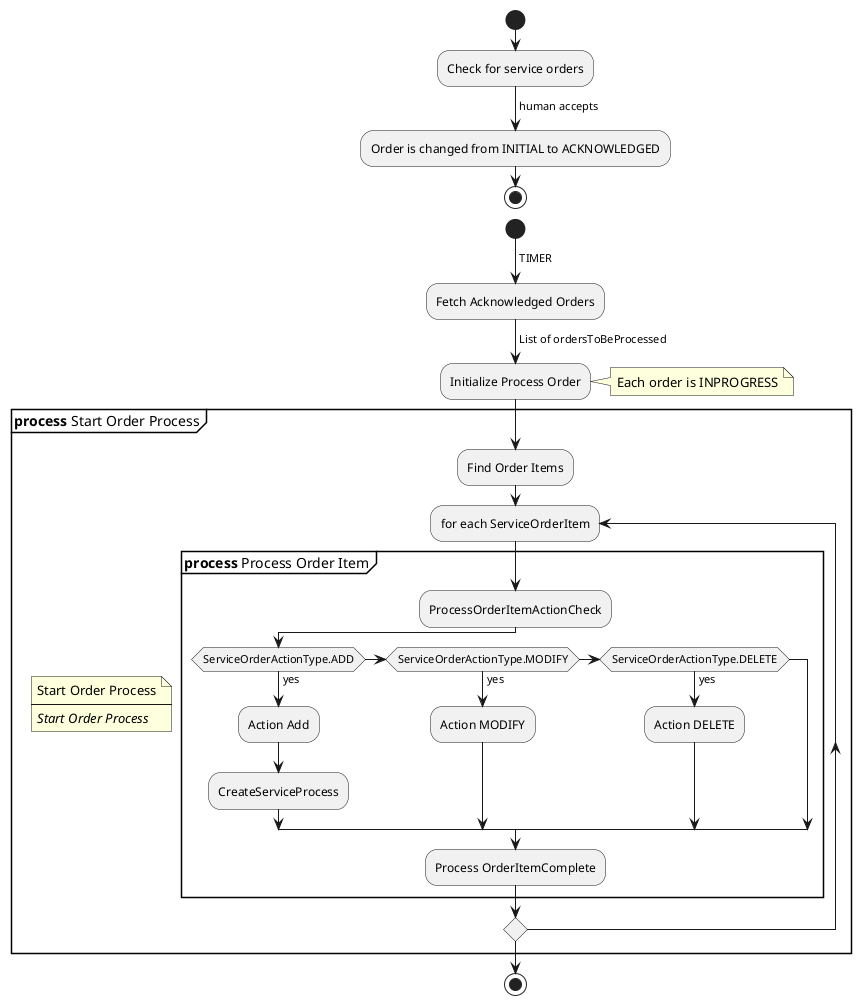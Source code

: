 @startuml 


start
       
:Check for service orders;
->human accepts;
:Order is changed from INITIAL to ACKNOWLEDGED;
stop

start
-> TIMER;
:Fetch Acknowledged Orders;
-> List of ordersToBeProcessed;
:Initialize Process Order;
note right: Each order is INPROGRESS
partition "**process** Start Order Process" {
    note
        Start Order Process
        ----
        //Start Order Process//
    end note
    :Find Order Items;
    repeat :for each ServiceOrderItem
    
    	partition "**process** Process Order Item" {    	
    		:ProcessOrderItemActionCheck;
    		if (ServiceOrderActionType.ADD) then (yes)
				  :Action Add;
				  :CreateServiceProcess;
				  
				  
				else if (ServiceOrderActionType.MODIFY) then  (yes)
					:Action MODIFY;
				else if (ServiceOrderActionType.DELETE) then  (yes)
					:Action DELETE;
				endif
    		:Process OrderItemComplete;
    	
	}
	repeat while    
    
}



stop
@enduml